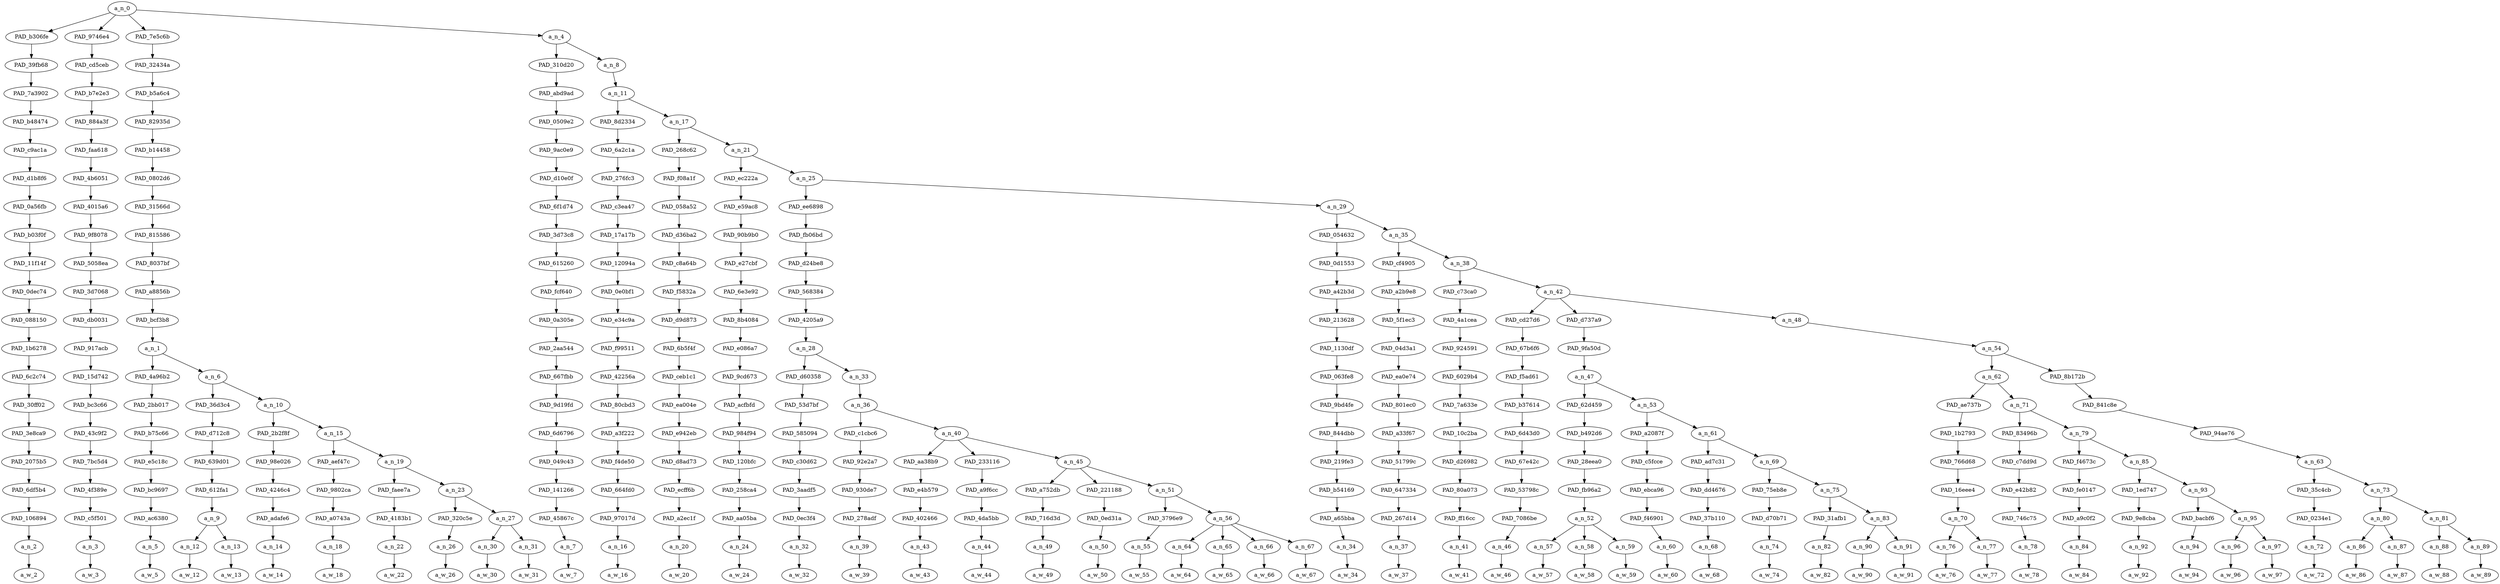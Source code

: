 strict digraph "" {
	a_n_0	[div_dir=1,
		index=0,
		level=20,
		pos="8.18385738796658,20!",
		text_span="[0, 1, 2, 3, 4, 5, 6, 7, 8, 9, 10, 11, 12, 13, 14, 15, 16, 17, 18, 19, 20, 21, 22, 23, 24, 25, 26, 27, 28, 29, 30, 31, 32, 33, 34, \
35, 36, 37, 38, 39, 40, 41, 42, 43, 44, 45, 46, 47, 48, 49, 50, 51]",
		value=1.00000001];
	PAD_b306fe	[div_dir=-1,
		index=1,
		level=19,
		pos="9.0,19!",
		text_span="[9]",
		value=0.01103756];
	a_n_0 -> PAD_b306fe;
	PAD_9746e4	[div_dir=-1,
		index=2,
		level=19,
		pos="10.0,19!",
		text_span="[10]",
		value=0.00953975];
	a_n_0 -> PAD_9746e4;
	PAD_7e5c6b	[div_dir=-1,
		index=0,
		level=19,
		pos="1.3671875,19!",
		text_span="[0, 1, 2, 3, 4, 5, 6, 7, 8]",
		value=0.16744699];
	a_n_0 -> PAD_7e5c6b;
	a_n_4	[div_dir=1,
		index=3,
		level=19,
		pos="12.36824205186632,19!",
		text_span="[11, 12, 13, 14, 15, 16, 17, 18, 19, 20, 21, 22, 23, 24, 25, 26, 27, 28, 29, 30, 31, 32, 33, 34, 35, 36, 37, 38, 39, 40, 41, 42, \
43, 44, 45, 46, 47, 48, 49, 50, 51]",
		value=0.81195289];
	a_n_0 -> a_n_4;
	PAD_39fb68	[div_dir=-1,
		index=1,
		level=18,
		pos="9.0,18!",
		text_span="[9]",
		value=0.01103756];
	PAD_b306fe -> PAD_39fb68;
	PAD_7a3902	[div_dir=-1,
		index=1,
		level=17,
		pos="9.0,17!",
		text_span="[9]",
		value=0.01103756];
	PAD_39fb68 -> PAD_7a3902;
	PAD_b48474	[div_dir=-1,
		index=1,
		level=16,
		pos="9.0,16!",
		text_span="[9]",
		value=0.01103756];
	PAD_7a3902 -> PAD_b48474;
	PAD_c9ac1a	[div_dir=-1,
		index=1,
		level=15,
		pos="9.0,15!",
		text_span="[9]",
		value=0.01103756];
	PAD_b48474 -> PAD_c9ac1a;
	PAD_d1b8f6	[div_dir=-1,
		index=1,
		level=14,
		pos="9.0,14!",
		text_span="[9]",
		value=0.01103756];
	PAD_c9ac1a -> PAD_d1b8f6;
	PAD_0a56fb	[div_dir=-1,
		index=1,
		level=13,
		pos="9.0,13!",
		text_span="[9]",
		value=0.01103756];
	PAD_d1b8f6 -> PAD_0a56fb;
	PAD_b03f0f	[div_dir=-1,
		index=1,
		level=12,
		pos="9.0,12!",
		text_span="[9]",
		value=0.01103756];
	PAD_0a56fb -> PAD_b03f0f;
	PAD_11f14f	[div_dir=-1,
		index=1,
		level=11,
		pos="9.0,11!",
		text_span="[9]",
		value=0.01103756];
	PAD_b03f0f -> PAD_11f14f;
	PAD_0dec74	[div_dir=-1,
		index=1,
		level=10,
		pos="9.0,10!",
		text_span="[9]",
		value=0.01103756];
	PAD_11f14f -> PAD_0dec74;
	PAD_088150	[div_dir=-1,
		index=1,
		level=9,
		pos="9.0,9!",
		text_span="[9]",
		value=0.01103756];
	PAD_0dec74 -> PAD_088150;
	PAD_1b6278	[div_dir=-1,
		index=1,
		level=8,
		pos="9.0,8!",
		text_span="[9]",
		value=0.01103756];
	PAD_088150 -> PAD_1b6278;
	PAD_6c2c74	[div_dir=-1,
		index=2,
		level=7,
		pos="9.0,7!",
		text_span="[9]",
		value=0.01103756];
	PAD_1b6278 -> PAD_6c2c74;
	PAD_30ff02	[div_dir=-1,
		index=3,
		level=6,
		pos="9.0,6!",
		text_span="[9]",
		value=0.01103756];
	PAD_6c2c74 -> PAD_30ff02;
	PAD_3e8ca9	[div_dir=-1,
		index=4,
		level=5,
		pos="9.0,5!",
		text_span="[9]",
		value=0.01103756];
	PAD_30ff02 -> PAD_3e8ca9;
	PAD_2075b5	[div_dir=-1,
		index=5,
		level=4,
		pos="9.0,4!",
		text_span="[9]",
		value=0.01103756];
	PAD_3e8ca9 -> PAD_2075b5;
	PAD_6df5b4	[div_dir=-1,
		index=6,
		level=3,
		pos="9.0,3!",
		text_span="[9]",
		value=0.01103756];
	PAD_2075b5 -> PAD_6df5b4;
	PAD_106894	[div_dir=-1,
		index=7,
		level=2,
		pos="9.0,2!",
		text_span="[9]",
		value=0.01103756];
	PAD_6df5b4 -> PAD_106894;
	a_n_2	[div_dir=-1,
		index=9,
		level=1,
		pos="9.0,1!",
		text_span="[9]",
		value=0.01103756];
	PAD_106894 -> a_n_2;
	a_w_2	[div_dir=0,
		index=9,
		level=0,
		pos="9,0!",
		text_span="[9]",
		value=then];
	a_n_2 -> a_w_2;
	PAD_cd5ceb	[div_dir=-1,
		index=2,
		level=18,
		pos="10.0,18!",
		text_span="[10]",
		value=0.00953975];
	PAD_9746e4 -> PAD_cd5ceb;
	PAD_b7e2e3	[div_dir=-1,
		index=2,
		level=17,
		pos="10.0,17!",
		text_span="[10]",
		value=0.00953975];
	PAD_cd5ceb -> PAD_b7e2e3;
	PAD_884a3f	[div_dir=-1,
		index=2,
		level=16,
		pos="10.0,16!",
		text_span="[10]",
		value=0.00953975];
	PAD_b7e2e3 -> PAD_884a3f;
	PAD_faa618	[div_dir=-1,
		index=2,
		level=15,
		pos="10.0,15!",
		text_span="[10]",
		value=0.00953975];
	PAD_884a3f -> PAD_faa618;
	PAD_4b6051	[div_dir=-1,
		index=2,
		level=14,
		pos="10.0,14!",
		text_span="[10]",
		value=0.00953975];
	PAD_faa618 -> PAD_4b6051;
	PAD_4015a6	[div_dir=-1,
		index=2,
		level=13,
		pos="10.0,13!",
		text_span="[10]",
		value=0.00953975];
	PAD_4b6051 -> PAD_4015a6;
	PAD_9f8078	[div_dir=-1,
		index=2,
		level=12,
		pos="10.0,12!",
		text_span="[10]",
		value=0.00953975];
	PAD_4015a6 -> PAD_9f8078;
	PAD_5058ea	[div_dir=-1,
		index=2,
		level=11,
		pos="10.0,11!",
		text_span="[10]",
		value=0.00953975];
	PAD_9f8078 -> PAD_5058ea;
	PAD_3d7068	[div_dir=-1,
		index=2,
		level=10,
		pos="10.0,10!",
		text_span="[10]",
		value=0.00953975];
	PAD_5058ea -> PAD_3d7068;
	PAD_db0031	[div_dir=-1,
		index=2,
		level=9,
		pos="10.0,9!",
		text_span="[10]",
		value=0.00953975];
	PAD_3d7068 -> PAD_db0031;
	PAD_917acb	[div_dir=-1,
		index=2,
		level=8,
		pos="10.0,8!",
		text_span="[10]",
		value=0.00953975];
	PAD_db0031 -> PAD_917acb;
	PAD_15d742	[div_dir=-1,
		index=3,
		level=7,
		pos="10.0,7!",
		text_span="[10]",
		value=0.00953975];
	PAD_917acb -> PAD_15d742;
	PAD_bc3c66	[div_dir=-1,
		index=4,
		level=6,
		pos="10.0,6!",
		text_span="[10]",
		value=0.00953975];
	PAD_15d742 -> PAD_bc3c66;
	PAD_43c9f2	[div_dir=-1,
		index=5,
		level=5,
		pos="10.0,5!",
		text_span="[10]",
		value=0.00953975];
	PAD_bc3c66 -> PAD_43c9f2;
	PAD_7bc5d4	[div_dir=-1,
		index=6,
		level=4,
		pos="10.0,4!",
		text_span="[10]",
		value=0.00953975];
	PAD_43c9f2 -> PAD_7bc5d4;
	PAD_4f389e	[div_dir=-1,
		index=7,
		level=3,
		pos="10.0,3!",
		text_span="[10]",
		value=0.00953975];
	PAD_7bc5d4 -> PAD_4f389e;
	PAD_c5f501	[div_dir=-1,
		index=8,
		level=2,
		pos="10.0,2!",
		text_span="[10]",
		value=0.00953975];
	PAD_4f389e -> PAD_c5f501;
	a_n_3	[div_dir=-1,
		index=10,
		level=1,
		pos="10.0,1!",
		text_span="[10]",
		value=0.00953975];
	PAD_c5f501 -> a_n_3;
	a_w_3	[div_dir=0,
		index=10,
		level=0,
		pos="10,0!",
		text_span="[10]",
		value=i];
	a_n_3 -> a_w_3;
	PAD_32434a	[div_dir=-1,
		index=0,
		level=18,
		pos="1.3671875,18!",
		text_span="[0, 1, 2, 3, 4, 5, 6, 7, 8]",
		value=0.16744699];
	PAD_7e5c6b -> PAD_32434a;
	PAD_b5a6c4	[div_dir=-1,
		index=0,
		level=17,
		pos="1.3671875,17!",
		text_span="[0, 1, 2, 3, 4, 5, 6, 7, 8]",
		value=0.16744699];
	PAD_32434a -> PAD_b5a6c4;
	PAD_82935d	[div_dir=-1,
		index=0,
		level=16,
		pos="1.3671875,16!",
		text_span="[0, 1, 2, 3, 4, 5, 6, 7, 8]",
		value=0.16744699];
	PAD_b5a6c4 -> PAD_82935d;
	PAD_b14458	[div_dir=-1,
		index=0,
		level=15,
		pos="1.3671875,15!",
		text_span="[0, 1, 2, 3, 4, 5, 6, 7, 8]",
		value=0.16744699];
	PAD_82935d -> PAD_b14458;
	PAD_0802d6	[div_dir=-1,
		index=0,
		level=14,
		pos="1.3671875,14!",
		text_span="[0, 1, 2, 3, 4, 5, 6, 7, 8]",
		value=0.16744699];
	PAD_b14458 -> PAD_0802d6;
	PAD_31566d	[div_dir=-1,
		index=0,
		level=13,
		pos="1.3671875,13!",
		text_span="[0, 1, 2, 3, 4, 5, 6, 7, 8]",
		value=0.16744699];
	PAD_0802d6 -> PAD_31566d;
	PAD_815586	[div_dir=-1,
		index=0,
		level=12,
		pos="1.3671875,12!",
		text_span="[0, 1, 2, 3, 4, 5, 6, 7, 8]",
		value=0.16744699];
	PAD_31566d -> PAD_815586;
	PAD_8037bf	[div_dir=-1,
		index=0,
		level=11,
		pos="1.3671875,11!",
		text_span="[0, 1, 2, 3, 4, 5, 6, 7, 8]",
		value=0.16744699];
	PAD_815586 -> PAD_8037bf;
	PAD_a8856b	[div_dir=-1,
		index=0,
		level=10,
		pos="1.3671875,10!",
		text_span="[0, 1, 2, 3, 4, 5, 6, 7, 8]",
		value=0.16744699];
	PAD_8037bf -> PAD_a8856b;
	PAD_bcf3b8	[div_dir=-1,
		index=0,
		level=9,
		pos="1.3671875,9!",
		text_span="[0, 1, 2, 3, 4, 5, 6, 7, 8]",
		value=0.16744699];
	PAD_a8856b -> PAD_bcf3b8;
	a_n_1	[div_dir=-1,
		index=0,
		level=8,
		pos="1.3671875,8!",
		text_span="[0, 1, 2, 3, 4, 5, 6, 7, 8]",
		value=0.16744699];
	PAD_bcf3b8 -> a_n_1;
	PAD_4a96b2	[div_dir=-1,
		index=0,
		level=7,
		pos="0.0,7!",
		text_span="[0]",
		value=0.01168561];
	a_n_1 -> PAD_4a96b2;
	a_n_6	[div_dir=1,
		index=1,
		level=7,
		pos="2.734375,7!",
		text_span="[1, 2, 3, 4, 5, 6, 7, 8]",
		value=0.15574955];
	a_n_1 -> a_n_6;
	PAD_2bb017	[div_dir=-1,
		index=0,
		level=6,
		pos="0.0,6!",
		text_span="[0]",
		value=0.01168561];
	PAD_4a96b2 -> PAD_2bb017;
	PAD_b75c66	[div_dir=-1,
		index=0,
		level=5,
		pos="0.0,5!",
		text_span="[0]",
		value=0.01168561];
	PAD_2bb017 -> PAD_b75c66;
	PAD_e5c18c	[div_dir=-1,
		index=0,
		level=4,
		pos="0.0,4!",
		text_span="[0]",
		value=0.01168561];
	PAD_b75c66 -> PAD_e5c18c;
	PAD_bc9697	[div_dir=-1,
		index=0,
		level=3,
		pos="0.0,3!",
		text_span="[0]",
		value=0.01168561];
	PAD_e5c18c -> PAD_bc9697;
	PAD_ac6380	[div_dir=-1,
		index=0,
		level=2,
		pos="0.0,2!",
		text_span="[0]",
		value=0.01168561];
	PAD_bc9697 -> PAD_ac6380;
	a_n_5	[div_dir=-1,
		index=0,
		level=1,
		pos="0.0,1!",
		text_span="[0]",
		value=0.01168561];
	PAD_ac6380 -> a_n_5;
	a_w_5	[div_dir=0,
		index=0,
		level=0,
		pos="0,0!",
		text_span="[0]",
		value=if];
	a_n_5 -> a_w_5;
	PAD_36d3c4	[div_dir=-1,
		index=1,
		level=6,
		pos="1.5,6!",
		text_span="[1, 2]",
		value=0.03654314];
	a_n_6 -> PAD_36d3c4;
	a_n_10	[div_dir=1,
		index=2,
		level=6,
		pos="3.96875,6!",
		text_span="[3, 4, 5, 6, 7, 8]",
		value=0.11919477];
	a_n_6 -> a_n_10;
	PAD_d712c8	[div_dir=-1,
		index=1,
		level=5,
		pos="1.5,5!",
		text_span="[1, 2]",
		value=0.03654314];
	PAD_36d3c4 -> PAD_d712c8;
	PAD_639d01	[div_dir=-1,
		index=1,
		level=4,
		pos="1.5,4!",
		text_span="[1, 2]",
		value=0.03654314];
	PAD_d712c8 -> PAD_639d01;
	PAD_612fa1	[div_dir=-1,
		index=1,
		level=3,
		pos="1.5,3!",
		text_span="[1, 2]",
		value=0.03654314];
	PAD_639d01 -> PAD_612fa1;
	a_n_9	[div_dir=-1,
		index=1,
		level=2,
		pos="1.5,2!",
		text_span="[1, 2]",
		value=0.03654314];
	PAD_612fa1 -> a_n_9;
	a_n_12	[div_dir=1,
		index=1,
		level=1,
		pos="1.0,1!",
		text_span="[1]",
		value=0.01054385];
	a_n_9 -> a_n_12;
	a_n_13	[div_dir=-1,
		index=2,
		level=1,
		pos="2.0,1!",
		text_span="[2]",
		value=0.02598095];
	a_n_9 -> a_n_13;
	a_w_12	[div_dir=0,
		index=1,
		level=0,
		pos="1,0!",
		text_span="[1]",
		value=that];
	a_n_12 -> a_w_12;
	a_w_13	[div_dir=0,
		index=2,
		level=0,
		pos="2,0!",
		text_span="[2]",
		value=quote];
	a_n_13 -> a_w_13;
	PAD_2b2f8f	[div_dir=1,
		index=2,
		level=5,
		pos="3.0,5!",
		text_span="[3]",
		value=0.01381849];
	a_n_10 -> PAD_2b2f8f;
	a_n_15	[div_dir=1,
		index=3,
		level=5,
		pos="4.9375,5!",
		text_span="[4, 5, 6, 7, 8]",
		value=0.10535276];
	a_n_10 -> a_n_15;
	PAD_98e026	[div_dir=1,
		index=2,
		level=4,
		pos="3.0,4!",
		text_span="[3]",
		value=0.01381849];
	PAD_2b2f8f -> PAD_98e026;
	PAD_4246c4	[div_dir=1,
		index=2,
		level=3,
		pos="3.0,3!",
		text_span="[3]",
		value=0.01381849];
	PAD_98e026 -> PAD_4246c4;
	PAD_adafe6	[div_dir=1,
		index=2,
		level=2,
		pos="3.0,2!",
		text_span="[3]",
		value=0.01381849];
	PAD_4246c4 -> PAD_adafe6;
	a_n_14	[div_dir=1,
		index=3,
		level=1,
		pos="3.0,1!",
		text_span="[3]",
		value=0.01381849];
	PAD_adafe6 -> a_n_14;
	a_w_14	[div_dir=0,
		index=3,
		level=0,
		pos="3,0!",
		text_span="[3]",
		value=is];
	a_n_14 -> a_w_14;
	PAD_aef47c	[div_dir=-1,
		index=3,
		level=4,
		pos="4.0,4!",
		text_span="[4]",
		value=0.00953918];
	a_n_15 -> PAD_aef47c;
	a_n_19	[div_dir=1,
		index=4,
		level=4,
		pos="5.875,4!",
		text_span="[5, 6, 7, 8]",
		value=0.09579235];
	a_n_15 -> a_n_19;
	PAD_9802ca	[div_dir=-1,
		index=3,
		level=3,
		pos="4.0,3!",
		text_span="[4]",
		value=0.00953918];
	PAD_aef47c -> PAD_9802ca;
	PAD_a0743a	[div_dir=-1,
		index=3,
		level=2,
		pos="4.0,2!",
		text_span="[4]",
		value=0.00953918];
	PAD_9802ca -> PAD_a0743a;
	a_n_18	[div_dir=-1,
		index=4,
		level=1,
		pos="4.0,1!",
		text_span="[4]",
		value=0.00953918];
	PAD_a0743a -> a_n_18;
	a_w_18	[div_dir=0,
		index=4,
		level=0,
		pos="4,0!",
		text_span="[4]",
		value=in];
	a_n_18 -> a_w_18;
	PAD_faee7a	[div_dir=1,
		index=4,
		level=3,
		pos="5.0,3!",
		text_span="[5]",
		value=0.01974483];
	a_n_19 -> PAD_faee7a;
	a_n_23	[div_dir=1,
		index=5,
		level=3,
		pos="6.75,3!",
		text_span="[6, 7, 8]",
		value=0.07601422];
	a_n_19 -> a_n_23;
	PAD_4183b1	[div_dir=1,
		index=4,
		level=2,
		pos="5.0,2!",
		text_span="[5]",
		value=0.01974483];
	PAD_faee7a -> PAD_4183b1;
	a_n_22	[div_dir=1,
		index=5,
		level=1,
		pos="5.0,1!",
		text_span="[5]",
		value=0.01974483];
	PAD_4183b1 -> a_n_22;
	a_w_22	[div_dir=0,
		index=5,
		level=0,
		pos="5,0!",
		text_span="[5]",
		value=relation];
	a_n_22 -> a_w_22;
	PAD_320c5e	[div_dir=-1,
		index=5,
		level=2,
		pos="6.0,2!",
		text_span="[6]",
		value=0.00913804];
	a_n_23 -> PAD_320c5e;
	a_n_27	[div_dir=1,
		index=6,
		level=2,
		pos="7.5,2!",
		text_span="[7, 8]",
		value=0.06684249];
	a_n_23 -> a_n_27;
	a_n_26	[div_dir=-1,
		index=6,
		level=1,
		pos="6.0,1!",
		text_span="[6]",
		value=0.00913804];
	PAD_320c5e -> a_n_26;
	a_w_26	[div_dir=0,
		index=6,
		level=0,
		pos="6,0!",
		text_span="[6]",
		value=to];
	a_n_26 -> a_w_26;
	a_n_30	[div_dir=1,
		index=7,
		level=1,
		pos="7.0,1!",
		text_span="[7]",
		value=0.02128548];
	a_n_27 -> a_n_30;
	a_n_31	[div_dir=-1,
		index=8,
		level=1,
		pos="8.0,1!",
		text_span="[8]",
		value=0.04551573];
	a_n_27 -> a_n_31;
	a_w_30	[div_dir=0,
		index=7,
		level=0,
		pos="7,0!",
		text_span="[7]",
		value=physical];
	a_n_30 -> a_w_30;
	a_w_31	[div_dir=0,
		index=8,
		level=0,
		pos="8,0!",
		text_span="[8]",
		value=confrontations];
	a_n_31 -> a_w_31;
	PAD_310d20	[div_dir=-1,
		index=3,
		level=18,
		pos="11.0,18!",
		text_span="[11]",
		value=0.00928529];
	a_n_4 -> PAD_310d20;
	a_n_8	[div_dir=1,
		index=4,
		level=18,
		pos="13.73648410373264,18!",
		text_span="[12, 13, 14, 15, 16, 17, 18, 19, 20, 21, 22, 23, 24, 25, 26, 27, 28, 29, 30, 31, 32, 33, 34, 35, 36, 37, 38, 39, 40, 41, 42, 43, \
44, 45, 46, 47, 48, 49, 50, 51]",
		value=0.80262706];
	a_n_4 -> a_n_8;
	PAD_abd9ad	[div_dir=-1,
		index=3,
		level=17,
		pos="11.0,17!",
		text_span="[11]",
		value=0.00928529];
	PAD_310d20 -> PAD_abd9ad;
	PAD_0509e2	[div_dir=-1,
		index=3,
		level=16,
		pos="11.0,16!",
		text_span="[11]",
		value=0.00928529];
	PAD_abd9ad -> PAD_0509e2;
	PAD_9ac0e9	[div_dir=-1,
		index=3,
		level=15,
		pos="11.0,15!",
		text_span="[11]",
		value=0.00928529];
	PAD_0509e2 -> PAD_9ac0e9;
	PAD_d10e0f	[div_dir=-1,
		index=3,
		level=14,
		pos="11.0,14!",
		text_span="[11]",
		value=0.00928529];
	PAD_9ac0e9 -> PAD_d10e0f;
	PAD_6f1d74	[div_dir=-1,
		index=3,
		level=13,
		pos="11.0,13!",
		text_span="[11]",
		value=0.00928529];
	PAD_d10e0f -> PAD_6f1d74;
	PAD_3d73c8	[div_dir=-1,
		index=3,
		level=12,
		pos="11.0,12!",
		text_span="[11]",
		value=0.00928529];
	PAD_6f1d74 -> PAD_3d73c8;
	PAD_615260	[div_dir=-1,
		index=3,
		level=11,
		pos="11.0,11!",
		text_span="[11]",
		value=0.00928529];
	PAD_3d73c8 -> PAD_615260;
	PAD_fcf640	[div_dir=-1,
		index=3,
		level=10,
		pos="11.0,10!",
		text_span="[11]",
		value=0.00928529];
	PAD_615260 -> PAD_fcf640;
	PAD_0a305e	[div_dir=-1,
		index=3,
		level=9,
		pos="11.0,9!",
		text_span="[11]",
		value=0.00928529];
	PAD_fcf640 -> PAD_0a305e;
	PAD_2aa544	[div_dir=-1,
		index=3,
		level=8,
		pos="11.0,8!",
		text_span="[11]",
		value=0.00928529];
	PAD_0a305e -> PAD_2aa544;
	PAD_667fbb	[div_dir=-1,
		index=4,
		level=7,
		pos="11.0,7!",
		text_span="[11]",
		value=0.00928529];
	PAD_2aa544 -> PAD_667fbb;
	PAD_9d19fd	[div_dir=-1,
		index=5,
		level=6,
		pos="11.0,6!",
		text_span="[11]",
		value=0.00928529];
	PAD_667fbb -> PAD_9d19fd;
	PAD_6d6796	[div_dir=-1,
		index=6,
		level=5,
		pos="11.0,5!",
		text_span="[11]",
		value=0.00928529];
	PAD_9d19fd -> PAD_6d6796;
	PAD_049c43	[div_dir=-1,
		index=7,
		level=4,
		pos="11.0,4!",
		text_span="[11]",
		value=0.00928529];
	PAD_6d6796 -> PAD_049c43;
	PAD_141266	[div_dir=-1,
		index=8,
		level=3,
		pos="11.0,3!",
		text_span="[11]",
		value=0.00928529];
	PAD_049c43 -> PAD_141266;
	PAD_45867c	[div_dir=-1,
		index=9,
		level=2,
		pos="11.0,2!",
		text_span="[11]",
		value=0.00928529];
	PAD_141266 -> PAD_45867c;
	a_n_7	[div_dir=-1,
		index=11,
		level=1,
		pos="11.0,1!",
		text_span="[11]",
		value=0.00928529];
	PAD_45867c -> a_n_7;
	a_w_7	[div_dir=0,
		index=11,
		level=0,
		pos="11,0!",
		text_span="[11]",
		value=think];
	a_n_7 -> a_w_7;
	a_n_11	[div_dir=1,
		index=4,
		level=17,
		pos="13.73648410373264,17!",
		text_span="[12, 13, 14, 15, 16, 17, 18, 19, 20, 21, 22, 23, 24, 25, 26, 27, 28, 29, 30, 31, 32, 33, 34, 35, 36, 37, 38, 39, 40, 41, 42, 43, \
44, 45, 46, 47, 48, 49, 50, 51]",
		value=0.80258044];
	a_n_8 -> a_n_11;
	PAD_8d2334	[div_dir=-1,
		index=4,
		level=16,
		pos="12.0,16!",
		text_span="[12]",
		value=0.00974691];
	a_n_11 -> PAD_8d2334;
	a_n_17	[div_dir=1,
		index=5,
		level=16,
		pos="15.472968207465279,16!",
		text_span="[13, 14, 15, 16, 17, 18, 19, 20, 21, 22, 23, 24, 25, 26, 27, 28, 29, 30, 31, 32, 33, 34, 35, 36, 37, 38, 39, 40, 41, 42, 43, 44, \
45, 46, 47, 48, 49, 50, 51]",
		value=0.79278691];
	a_n_11 -> a_n_17;
	PAD_6a2c1a	[div_dir=-1,
		index=4,
		level=15,
		pos="12.0,15!",
		text_span="[12]",
		value=0.00974691];
	PAD_8d2334 -> PAD_6a2c1a;
	PAD_276fc3	[div_dir=-1,
		index=4,
		level=14,
		pos="12.0,14!",
		text_span="[12]",
		value=0.00974691];
	PAD_6a2c1a -> PAD_276fc3;
	PAD_c3ea47	[div_dir=-1,
		index=4,
		level=13,
		pos="12.0,13!",
		text_span="[12]",
		value=0.00974691];
	PAD_276fc3 -> PAD_c3ea47;
	PAD_17a17b	[div_dir=-1,
		index=4,
		level=12,
		pos="12.0,12!",
		text_span="[12]",
		value=0.00974691];
	PAD_c3ea47 -> PAD_17a17b;
	PAD_12094a	[div_dir=-1,
		index=4,
		level=11,
		pos="12.0,11!",
		text_span="[12]",
		value=0.00974691];
	PAD_17a17b -> PAD_12094a;
	PAD_0e0bf1	[div_dir=-1,
		index=4,
		level=10,
		pos="12.0,10!",
		text_span="[12]",
		value=0.00974691];
	PAD_12094a -> PAD_0e0bf1;
	PAD_e34c9a	[div_dir=-1,
		index=4,
		level=9,
		pos="12.0,9!",
		text_span="[12]",
		value=0.00974691];
	PAD_0e0bf1 -> PAD_e34c9a;
	PAD_f99511	[div_dir=-1,
		index=4,
		level=8,
		pos="12.0,8!",
		text_span="[12]",
		value=0.00974691];
	PAD_e34c9a -> PAD_f99511;
	PAD_42256a	[div_dir=-1,
		index=5,
		level=7,
		pos="12.0,7!",
		text_span="[12]",
		value=0.00974691];
	PAD_f99511 -> PAD_42256a;
	PAD_80cbd3	[div_dir=-1,
		index=6,
		level=6,
		pos="12.0,6!",
		text_span="[12]",
		value=0.00974691];
	PAD_42256a -> PAD_80cbd3;
	PAD_a3f222	[div_dir=-1,
		index=7,
		level=5,
		pos="12.0,5!",
		text_span="[12]",
		value=0.00974691];
	PAD_80cbd3 -> PAD_a3f222;
	PAD_f4de50	[div_dir=-1,
		index=8,
		level=4,
		pos="12.0,4!",
		text_span="[12]",
		value=0.00974691];
	PAD_a3f222 -> PAD_f4de50;
	PAD_664fd0	[div_dir=-1,
		index=9,
		level=3,
		pos="12.0,3!",
		text_span="[12]",
		value=0.00974691];
	PAD_f4de50 -> PAD_664fd0;
	PAD_97017d	[div_dir=-1,
		index=10,
		level=2,
		pos="12.0,2!",
		text_span="[12]",
		value=0.00974691];
	PAD_664fd0 -> PAD_97017d;
	a_n_16	[div_dir=-1,
		index=12,
		level=1,
		pos="12.0,1!",
		text_span="[12]",
		value=0.00974691];
	PAD_97017d -> a_n_16;
	a_w_16	[div_dir=0,
		index=12,
		level=0,
		pos="12,0!",
		text_span="[12]",
		value=i1];
	a_n_16 -> a_w_16;
	PAD_268c62	[div_dir=-1,
		index=5,
		level=15,
		pos="13.0,15!",
		text_span="[13]",
		value=0.00804834];
	a_n_17 -> PAD_268c62;
	a_n_21	[div_dir=1,
		index=6,
		level=15,
		pos="17.945936414930557,15!",
		text_span="[14, 15, 16, 17, 18, 19, 20, 21, 22, 23, 24, 25, 26, 27, 28, 29, 30, 31, 32, 33, 34, 35, 36, 37, 38, 39, 40, 41, 42, 43, 44, 45, \
46, 47, 48, 49, 50, 51]",
		value=0.78468942];
	a_n_17 -> a_n_21;
	PAD_f08a1f	[div_dir=-1,
		index=5,
		level=14,
		pos="13.0,14!",
		text_span="[13]",
		value=0.00804834];
	PAD_268c62 -> PAD_f08a1f;
	PAD_058a52	[div_dir=-1,
		index=5,
		level=13,
		pos="13.0,13!",
		text_span="[13]",
		value=0.00804834];
	PAD_f08a1f -> PAD_058a52;
	PAD_d36ba2	[div_dir=-1,
		index=5,
		level=12,
		pos="13.0,12!",
		text_span="[13]",
		value=0.00804834];
	PAD_058a52 -> PAD_d36ba2;
	PAD_c8a64b	[div_dir=-1,
		index=5,
		level=11,
		pos="13.0,11!",
		text_span="[13]",
		value=0.00804834];
	PAD_d36ba2 -> PAD_c8a64b;
	PAD_f5832a	[div_dir=-1,
		index=5,
		level=10,
		pos="13.0,10!",
		text_span="[13]",
		value=0.00804834];
	PAD_c8a64b -> PAD_f5832a;
	PAD_d9d873	[div_dir=-1,
		index=5,
		level=9,
		pos="13.0,9!",
		text_span="[13]",
		value=0.00804834];
	PAD_f5832a -> PAD_d9d873;
	PAD_6b5f4f	[div_dir=-1,
		index=5,
		level=8,
		pos="13.0,8!",
		text_span="[13]",
		value=0.00804834];
	PAD_d9d873 -> PAD_6b5f4f;
	PAD_ceb1c1	[div_dir=-1,
		index=6,
		level=7,
		pos="13.0,7!",
		text_span="[13]",
		value=0.00804834];
	PAD_6b5f4f -> PAD_ceb1c1;
	PAD_ea004e	[div_dir=-1,
		index=7,
		level=6,
		pos="13.0,6!",
		text_span="[13]",
		value=0.00804834];
	PAD_ceb1c1 -> PAD_ea004e;
	PAD_e942eb	[div_dir=-1,
		index=8,
		level=5,
		pos="13.0,5!",
		text_span="[13]",
		value=0.00804834];
	PAD_ea004e -> PAD_e942eb;
	PAD_d8ad73	[div_dir=-1,
		index=9,
		level=4,
		pos="13.0,4!",
		text_span="[13]",
		value=0.00804834];
	PAD_e942eb -> PAD_d8ad73;
	PAD_ecff6b	[div_dir=-1,
		index=10,
		level=3,
		pos="13.0,3!",
		text_span="[13]",
		value=0.00804834];
	PAD_d8ad73 -> PAD_ecff6b;
	PAD_a2ec1f	[div_dir=-1,
		index=11,
		level=2,
		pos="13.0,2!",
		text_span="[13]",
		value=0.00804834];
	PAD_ecff6b -> PAD_a2ec1f;
	a_n_20	[div_dir=-1,
		index=13,
		level=1,
		pos="13.0,1!",
		text_span="[13]",
		value=0.00804834];
	PAD_a2ec1f -> a_n_20;
	a_w_20	[div_dir=0,
		index=13,
		level=0,
		pos="13,0!",
		text_span="[13]",
		value=would];
	a_n_20 -> a_w_20;
	PAD_ec222a	[div_dir=1,
		index=6,
		level=14,
		pos="14.0,14!",
		text_span="[14]",
		value=0.01356358];
	a_n_21 -> PAD_ec222a;
	a_n_25	[div_dir=1,
		index=7,
		level=14,
		pos="21.891872829861114,14!",
		text_span="[15, 16, 17, 18, 19, 20, 21, 22, 23, 24, 25, 26, 27, 28, 29, 30, 31, 32, 33, 34, 35, 36, 37, 38, 39, 40, 41, 42, 43, 44, 45, 46, \
47, 48, 49, 50, 51]",
		value=0.77107565];
	a_n_21 -> a_n_25;
	PAD_e59ac8	[div_dir=1,
		index=6,
		level=13,
		pos="14.0,13!",
		text_span="[14]",
		value=0.01356358];
	PAD_ec222a -> PAD_e59ac8;
	PAD_90b9b0	[div_dir=1,
		index=6,
		level=12,
		pos="14.0,12!",
		text_span="[14]",
		value=0.01356358];
	PAD_e59ac8 -> PAD_90b9b0;
	PAD_e27cbf	[div_dir=1,
		index=6,
		level=11,
		pos="14.0,11!",
		text_span="[14]",
		value=0.01356358];
	PAD_90b9b0 -> PAD_e27cbf;
	PAD_6e3e92	[div_dir=1,
		index=6,
		level=10,
		pos="14.0,10!",
		text_span="[14]",
		value=0.01356358];
	PAD_e27cbf -> PAD_6e3e92;
	PAD_8b4084	[div_dir=1,
		index=6,
		level=9,
		pos="14.0,9!",
		text_span="[14]",
		value=0.01356358];
	PAD_6e3e92 -> PAD_8b4084;
	PAD_e086a7	[div_dir=1,
		index=6,
		level=8,
		pos="14.0,8!",
		text_span="[14]",
		value=0.01356358];
	PAD_8b4084 -> PAD_e086a7;
	PAD_9cd673	[div_dir=1,
		index=7,
		level=7,
		pos="14.0,7!",
		text_span="[14]",
		value=0.01356358];
	PAD_e086a7 -> PAD_9cd673;
	PAD_acfbfd	[div_dir=1,
		index=8,
		level=6,
		pos="14.0,6!",
		text_span="[14]",
		value=0.01356358];
	PAD_9cd673 -> PAD_acfbfd;
	PAD_984f94	[div_dir=1,
		index=9,
		level=5,
		pos="14.0,5!",
		text_span="[14]",
		value=0.01356358];
	PAD_acfbfd -> PAD_984f94;
	PAD_120bfc	[div_dir=1,
		index=10,
		level=4,
		pos="14.0,4!",
		text_span="[14]",
		value=0.01356358];
	PAD_984f94 -> PAD_120bfc;
	PAD_258ca4	[div_dir=1,
		index=11,
		level=3,
		pos="14.0,3!",
		text_span="[14]",
		value=0.01356358];
	PAD_120bfc -> PAD_258ca4;
	PAD_aa05ba	[div_dir=1,
		index=12,
		level=2,
		pos="14.0,2!",
		text_span="[14]",
		value=0.01356358];
	PAD_258ca4 -> PAD_aa05ba;
	a_n_24	[div_dir=1,
		index=14,
		level=1,
		pos="14.0,1!",
		text_span="[14]",
		value=0.01356358];
	PAD_aa05ba -> a_n_24;
	a_w_24	[div_dir=0,
		index=14,
		level=0,
		pos="14,0!",
		text_span="[14]",
		value=agree];
	a_n_24 -> a_w_24;
	PAD_ee6898	[div_dir=-1,
		index=7,
		level=13,
		pos="16.118055555555557,13!",
		text_span="[15, 16, 17, 18, 19, 20, 21, 22, 23, 24, 25]",
		value=0.17881358];
	a_n_25 -> PAD_ee6898;
	a_n_29	[div_dir=1,
		index=8,
		level=13,
		pos="27.665690104166668,13!",
		text_span="[26, 27, 28, 29, 30, 31, 32, 33, 34, 35, 36, 37, 38, 39, 40, 41, 42, 43, 44, 45, 46, 47, 48, 49, 50, 51]",
		value=0.59221657];
	a_n_25 -> a_n_29;
	PAD_fb06bd	[div_dir=-1,
		index=7,
		level=12,
		pos="16.118055555555557,12!",
		text_span="[15, 16, 17, 18, 19, 20, 21, 22, 23, 24, 25]",
		value=0.17881358];
	PAD_ee6898 -> PAD_fb06bd;
	PAD_d24be8	[div_dir=-1,
		index=7,
		level=11,
		pos="16.118055555555557,11!",
		text_span="[15, 16, 17, 18, 19, 20, 21, 22, 23, 24, 25]",
		value=0.17881358];
	PAD_fb06bd -> PAD_d24be8;
	PAD_568384	[div_dir=-1,
		index=7,
		level=10,
		pos="16.118055555555557,10!",
		text_span="[15, 16, 17, 18, 19, 20, 21, 22, 23, 24, 25]",
		value=0.17881358];
	PAD_d24be8 -> PAD_568384;
	PAD_4205a9	[div_dir=-1,
		index=7,
		level=9,
		pos="16.118055555555557,9!",
		text_span="[15, 16, 17, 18, 19, 20, 21, 22, 23, 24, 25]",
		value=0.17881358];
	PAD_568384 -> PAD_4205a9;
	a_n_28	[div_dir=-1,
		index=7,
		level=8,
		pos="16.118055555555557,8!",
		text_span="[15, 16, 17, 18, 19, 20, 21, 22, 23, 24, 25]",
		value=0.17881358];
	PAD_4205a9 -> a_n_28;
	PAD_d60358	[div_dir=1,
		index=8,
		level=7,
		pos="15.0,7!",
		text_span="[15]",
		value=0.01025763];
	a_n_28 -> PAD_d60358;
	a_n_33	[div_dir=-1,
		index=9,
		level=7,
		pos="17.236111111111114,7!",
		text_span="[16, 17, 18, 19, 20, 21, 22, 23, 24, 25]",
		value=0.16854763];
	a_n_28 -> a_n_33;
	PAD_53d7bf	[div_dir=1,
		index=9,
		level=6,
		pos="15.0,6!",
		text_span="[15]",
		value=0.01025763];
	PAD_d60358 -> PAD_53d7bf;
	PAD_585094	[div_dir=1,
		index=10,
		level=5,
		pos="15.0,5!",
		text_span="[15]",
		value=0.01025763];
	PAD_53d7bf -> PAD_585094;
	PAD_c30d62	[div_dir=1,
		index=11,
		level=4,
		pos="15.0,4!",
		text_span="[15]",
		value=0.01025763];
	PAD_585094 -> PAD_c30d62;
	PAD_3aadf5	[div_dir=1,
		index=12,
		level=3,
		pos="15.0,3!",
		text_span="[15]",
		value=0.01025763];
	PAD_c30d62 -> PAD_3aadf5;
	PAD_0ec3f4	[div_dir=1,
		index=13,
		level=2,
		pos="15.0,2!",
		text_span="[15]",
		value=0.01025763];
	PAD_3aadf5 -> PAD_0ec3f4;
	a_n_32	[div_dir=1,
		index=15,
		level=1,
		pos="15.0,1!",
		text_span="[15]",
		value=0.01025763];
	PAD_0ec3f4 -> a_n_32;
	a_w_32	[div_dir=0,
		index=15,
		level=0,
		pos="15,0!",
		text_span="[15]",
		value=too];
	a_n_32 -> a_w_32;
	a_n_36	[div_dir=-1,
		index=10,
		level=6,
		pos="17.236111111111114,6!",
		text_span="[16, 17, 18, 19, 20, 21, 22, 23, 24, 25]",
		value=0.16853726];
	a_n_33 -> a_n_36;
	PAD_c1cbc6	[div_dir=1,
		index=11,
		level=5,
		pos="16.0,5!",
		text_span="[16]",
		value=0.01063556];
	a_n_36 -> PAD_c1cbc6;
	a_n_40	[div_dir=-1,
		index=12,
		level=5,
		pos="18.472222222222225,5!",
		text_span="[17, 18, 19, 20, 21, 22, 23, 24, 25]",
		value=0.15789132];
	a_n_36 -> a_n_40;
	PAD_92e2a7	[div_dir=1,
		index=12,
		level=4,
		pos="16.0,4!",
		text_span="[16]",
		value=0.01063556];
	PAD_c1cbc6 -> PAD_92e2a7;
	PAD_930de7	[div_dir=1,
		index=13,
		level=3,
		pos="16.0,3!",
		text_span="[16]",
		value=0.01063556];
	PAD_92e2a7 -> PAD_930de7;
	PAD_278adf	[div_dir=1,
		index=14,
		level=2,
		pos="16.0,2!",
		text_span="[16]",
		value=0.01063556];
	PAD_930de7 -> PAD_278adf;
	a_n_39	[div_dir=1,
		index=16,
		level=1,
		pos="16.0,1!",
		text_span="[16]",
		value=0.01063556];
	PAD_278adf -> a_n_39;
	a_w_39	[div_dir=0,
		index=16,
		level=0,
		pos="16,0!",
		text_span="[16]",
		value=i2];
	a_n_39 -> a_w_39;
	PAD_aa38b9	[div_dir=-1,
		index=13,
		level=4,
		pos="17.0,4!",
		text_span="[17]",
		value=0.00915722];
	a_n_40 -> PAD_aa38b9;
	PAD_233116	[div_dir=-1,
		index=14,
		level=4,
		pos="18.0,4!",
		text_span="[18]",
		value=0.00818740];
	a_n_40 -> PAD_233116;
	a_n_45	[div_dir=-1,
		index=15,
		level=4,
		pos="20.416666666666668,4!",
		text_span="[19, 20, 21, 22, 23, 24, 25]",
		value=0.14052588];
	a_n_40 -> a_n_45;
	PAD_e4b579	[div_dir=-1,
		index=14,
		level=3,
		pos="17.0,3!",
		text_span="[17]",
		value=0.00915722];
	PAD_aa38b9 -> PAD_e4b579;
	PAD_402466	[div_dir=-1,
		index=15,
		level=2,
		pos="17.0,2!",
		text_span="[17]",
		value=0.00915722];
	PAD_e4b579 -> PAD_402466;
	a_n_43	[div_dir=-1,
		index=17,
		level=1,
		pos="17.0,1!",
		text_span="[17]",
		value=0.00915722];
	PAD_402466 -> a_n_43;
	a_w_43	[div_dir=0,
		index=17,
		level=0,
		pos="17,0!",
		text_span="[17]",
		value=am];
	a_n_43 -> a_w_43;
	PAD_a9f6cc	[div_dir=-1,
		index=15,
		level=3,
		pos="18.0,3!",
		text_span="[18]",
		value=0.00818740];
	PAD_233116 -> PAD_a9f6cc;
	PAD_4da5bb	[div_dir=-1,
		index=16,
		level=2,
		pos="18.0,2!",
		text_span="[18]",
		value=0.00818740];
	PAD_a9f6cc -> PAD_4da5bb;
	a_n_44	[div_dir=-1,
		index=18,
		level=1,
		pos="18.0,1!",
		text_span="[18]",
		value=0.00818740];
	PAD_4da5bb -> a_n_44;
	a_w_44	[div_dir=0,
		index=18,
		level=0,
		pos="18,0!",
		text_span="[18]",
		value=not];
	a_n_44 -> a_w_44;
	PAD_a752db	[div_dir=1,
		index=16,
		level=3,
		pos="19.0,3!",
		text_span="[19]",
		value=0.00758798];
	a_n_45 -> PAD_a752db;
	PAD_221188	[div_dir=1,
		index=17,
		level=3,
		pos="20.0,3!",
		text_span="[20]",
		value=0.00959529];
	a_n_45 -> PAD_221188;
	a_n_51	[div_dir=-1,
		index=18,
		level=3,
		pos="22.25,3!",
		text_span="[21, 22, 23, 24, 25]",
		value=0.12333154];
	a_n_45 -> a_n_51;
	PAD_716d3d	[div_dir=1,
		index=17,
		level=2,
		pos="19.0,2!",
		text_span="[19]",
		value=0.00758798];
	PAD_a752db -> PAD_716d3d;
	a_n_49	[div_dir=1,
		index=19,
		level=1,
		pos="19.0,1!",
		text_span="[19]",
		value=0.00758798];
	PAD_716d3d -> a_n_49;
	a_w_49	[div_dir=0,
		index=19,
		level=0,
		pos="19,0!",
		text_span="[19]",
		value=so];
	a_n_49 -> a_w_49;
	PAD_0ed31a	[div_dir=1,
		index=18,
		level=2,
		pos="20.0,2!",
		text_span="[20]",
		value=0.00959529];
	PAD_221188 -> PAD_0ed31a;
	a_n_50	[div_dir=1,
		index=20,
		level=1,
		pos="20.0,1!",
		text_span="[20]",
		value=0.00959529];
	PAD_0ed31a -> a_n_50;
	a_w_50	[div_dir=0,
		index=20,
		level=0,
		pos="20,0!",
		text_span="[20]",
		value=sure];
	a_n_50 -> a_w_50;
	PAD_3796e9	[div_dir=1,
		index=19,
		level=2,
		pos="21.0,2!",
		text_span="[21]",
		value=0.01038225];
	a_n_51 -> PAD_3796e9;
	a_n_56	[div_dir=-1,
		index=20,
		level=2,
		pos="23.5,2!",
		text_span="[22, 23, 24, 25]",
		value=0.11292474];
	a_n_51 -> a_n_56;
	a_n_55	[div_dir=1,
		index=21,
		level=1,
		pos="21.0,1!",
		text_span="[21]",
		value=0.01038225];
	PAD_3796e9 -> a_n_55;
	a_w_55	[div_dir=0,
		index=21,
		level=0,
		pos="21,0!",
		text_span="[21]",
		value=about];
	a_n_55 -> a_w_55;
	a_n_64	[div_dir=1,
		index=22,
		level=1,
		pos="22.0,1!",
		text_span="[22]",
		value=0.01468410];
	a_n_56 -> a_n_64;
	a_n_65	[div_dir=-1,
		index=23,
		level=1,
		pos="23.0,1!",
		text_span="[23]",
		value=0.03787660];
	a_n_56 -> a_n_65;
	a_n_66	[div_dir=-1,
		index=24,
		level=1,
		pos="24.0,1!",
		text_span="[24]",
		value=0.03933556];
	a_n_56 -> a_n_66;
	a_n_67	[div_dir=1,
		index=25,
		level=1,
		pos="25.0,1!",
		text_span="[25]",
		value=0.02099157];
	a_n_56 -> a_n_67;
	a_w_64	[div_dir=0,
		index=22,
		level=0,
		pos="22,0!",
		text_span="[22]",
		value=the];
	a_n_64 -> a_w_64;
	a_w_65	[div_dir=0,
		index=23,
		level=0,
		pos="23,0!",
		text_span="[23]",
		value=teaching];
	a_n_65 -> a_w_65;
	a_w_66	[div_dir=0,
		index=24,
		level=0,
		pos="24,0!",
		text_span="[24]",
		value=programming];
	a_n_66 -> a_w_66;
	a_w_67	[div_dir=0,
		index=25,
		level=0,
		pos="25,0!",
		text_span="[25]",
		value=part];
	a_n_67 -> a_w_67;
	PAD_054632	[div_dir=1,
		index=8,
		level=12,
		pos="26.0,12!",
		text_span="[26]",
		value=0.01356511];
	a_n_29 -> PAD_054632;
	a_n_35	[div_dir=1,
		index=9,
		level=12,
		pos="29.331380208333336,12!",
		text_span="[27, 28, 29, 30, 31, 32, 33, 34, 35, 36, 37, 38, 39, 40, 41, 42, 43, 44, 45, 46, 47, 48, 49, 50, 51]",
		value=0.57859157];
	a_n_29 -> a_n_35;
	PAD_0d1553	[div_dir=1,
		index=8,
		level=11,
		pos="26.0,11!",
		text_span="[26]",
		value=0.01356511];
	PAD_054632 -> PAD_0d1553;
	PAD_a42b3d	[div_dir=1,
		index=8,
		level=10,
		pos="26.0,10!",
		text_span="[26]",
		value=0.01356511];
	PAD_0d1553 -> PAD_a42b3d;
	PAD_213628	[div_dir=1,
		index=8,
		level=9,
		pos="26.0,9!",
		text_span="[26]",
		value=0.01356511];
	PAD_a42b3d -> PAD_213628;
	PAD_1130df	[div_dir=1,
		index=8,
		level=8,
		pos="26.0,8!",
		text_span="[26]",
		value=0.01356511];
	PAD_213628 -> PAD_1130df;
	PAD_063fe8	[div_dir=1,
		index=10,
		level=7,
		pos="26.0,7!",
		text_span="[26]",
		value=0.01356511];
	PAD_1130df -> PAD_063fe8;
	PAD_9bd4fe	[div_dir=1,
		index=11,
		level=6,
		pos="26.0,6!",
		text_span="[26]",
		value=0.01356511];
	PAD_063fe8 -> PAD_9bd4fe;
	PAD_844dbb	[div_dir=1,
		index=13,
		level=5,
		pos="26.0,5!",
		text_span="[26]",
		value=0.01356511];
	PAD_9bd4fe -> PAD_844dbb;
	PAD_219fe3	[div_dir=1,
		index=16,
		level=4,
		pos="26.0,4!",
		text_span="[26]",
		value=0.01356511];
	PAD_844dbb -> PAD_219fe3;
	PAD_b54169	[div_dir=1,
		index=19,
		level=3,
		pos="26.0,3!",
		text_span="[26]",
		value=0.01356511];
	PAD_219fe3 -> PAD_b54169;
	PAD_a65bba	[div_dir=1,
		index=21,
		level=2,
		pos="26.0,2!",
		text_span="[26]",
		value=0.01356511];
	PAD_b54169 -> PAD_a65bba;
	a_n_34	[div_dir=1,
		index=26,
		level=1,
		pos="26.0,1!",
		text_span="[26]",
		value=0.01356511];
	PAD_a65bba -> a_n_34;
	a_w_34	[div_dir=0,
		index=26,
		level=0,
		pos="26,0!",
		text_span="[26]",
		value=though];
	a_n_34 -> a_w_34;
	PAD_cf4905	[div_dir=-1,
		index=9,
		level=11,
		pos="27.0,11!",
		text_span="[27]",
		value=0.01106680];
	a_n_35 -> PAD_cf4905;
	a_n_38	[div_dir=1,
		index=10,
		level=11,
		pos="31.662760416666668,11!",
		text_span="[28, 29, 30, 31, 32, 33, 34, 35, 36, 37, 38, 39, 40, 41, 42, 43, 44, 45, 46, 47, 48, 49, 50, 51]",
		value=0.56746708];
	a_n_35 -> a_n_38;
	PAD_a2b9e8	[div_dir=-1,
		index=9,
		level=10,
		pos="27.0,10!",
		text_span="[27]",
		value=0.01106680];
	PAD_cf4905 -> PAD_a2b9e8;
	PAD_5f1ec3	[div_dir=-1,
		index=9,
		level=9,
		pos="27.0,9!",
		text_span="[27]",
		value=0.01106680];
	PAD_a2b9e8 -> PAD_5f1ec3;
	PAD_04d3a1	[div_dir=-1,
		index=9,
		level=8,
		pos="27.0,8!",
		text_span="[27]",
		value=0.01106680];
	PAD_5f1ec3 -> PAD_04d3a1;
	PAD_ea0e74	[div_dir=-1,
		index=11,
		level=7,
		pos="27.0,7!",
		text_span="[27]",
		value=0.01106680];
	PAD_04d3a1 -> PAD_ea0e74;
	PAD_801ec0	[div_dir=-1,
		index=12,
		level=6,
		pos="27.0,6!",
		text_span="[27]",
		value=0.01106680];
	PAD_ea0e74 -> PAD_801ec0;
	PAD_a33f67	[div_dir=-1,
		index=14,
		level=5,
		pos="27.0,5!",
		text_span="[27]",
		value=0.01106680];
	PAD_801ec0 -> PAD_a33f67;
	PAD_51799c	[div_dir=-1,
		index=17,
		level=4,
		pos="27.0,4!",
		text_span="[27]",
		value=0.01106680];
	PAD_a33f67 -> PAD_51799c;
	PAD_647334	[div_dir=-1,
		index=20,
		level=3,
		pos="27.0,3!",
		text_span="[27]",
		value=0.01106680];
	PAD_51799c -> PAD_647334;
	PAD_267d14	[div_dir=-1,
		index=22,
		level=2,
		pos="27.0,2!",
		text_span="[27]",
		value=0.01106680];
	PAD_647334 -> PAD_267d14;
	a_n_37	[div_dir=-1,
		index=27,
		level=1,
		pos="27.0,1!",
		text_span="[27]",
		value=0.01106680];
	PAD_267d14 -> a_n_37;
	a_w_37	[div_dir=0,
		index=27,
		level=0,
		pos="27,0!",
		text_span="[27]",
		value=i3];
	a_n_37 -> a_w_37;
	PAD_c73ca0	[div_dir=-1,
		index=10,
		level=10,
		pos="28.0,10!",
		text_span="[28]",
		value=0.01215310];
	a_n_38 -> PAD_c73ca0;
	a_n_42	[div_dir=1,
		index=11,
		level=10,
		pos="35.325520833333336,10!",
		text_span="[29, 30, 31, 32, 33, 34, 35, 36, 37, 38, 39, 40, 41, 42, 43, 44, 45, 46, 47, 48, 49, 50, 51]",
		value=0.55525085];
	a_n_38 -> a_n_42;
	PAD_4a1cea	[div_dir=-1,
		index=10,
		level=9,
		pos="28.0,9!",
		text_span="[28]",
		value=0.01215310];
	PAD_c73ca0 -> PAD_4a1cea;
	PAD_924591	[div_dir=-1,
		index=10,
		level=8,
		pos="28.0,8!",
		text_span="[28]",
		value=0.01215310];
	PAD_4a1cea -> PAD_924591;
	PAD_6029b4	[div_dir=-1,
		index=12,
		level=7,
		pos="28.0,7!",
		text_span="[28]",
		value=0.01215310];
	PAD_924591 -> PAD_6029b4;
	PAD_7a633e	[div_dir=-1,
		index=13,
		level=6,
		pos="28.0,6!",
		text_span="[28]",
		value=0.01215310];
	PAD_6029b4 -> PAD_7a633e;
	PAD_10c2ba	[div_dir=-1,
		index=15,
		level=5,
		pos="28.0,5!",
		text_span="[28]",
		value=0.01215310];
	PAD_7a633e -> PAD_10c2ba;
	PAD_d26982	[div_dir=-1,
		index=18,
		level=4,
		pos="28.0,4!",
		text_span="[28]",
		value=0.01215310];
	PAD_10c2ba -> PAD_d26982;
	PAD_80a073	[div_dir=-1,
		index=21,
		level=3,
		pos="28.0,3!",
		text_span="[28]",
		value=0.01215310];
	PAD_d26982 -> PAD_80a073;
	PAD_ff16cc	[div_dir=-1,
		index=23,
		level=2,
		pos="28.0,2!",
		text_span="[28]",
		value=0.01215310];
	PAD_80a073 -> PAD_ff16cc;
	a_n_41	[div_dir=-1,
		index=28,
		level=1,
		pos="28.0,1!",
		text_span="[28]",
		value=0.01215310];
	PAD_ff16cc -> a_n_41;
	a_w_41	[div_dir=0,
		index=28,
		level=0,
		pos="28,0!",
		text_span="[28]",
		value=think1];
	a_n_41 -> a_w_41;
	PAD_cd27d6	[div_dir=-1,
		index=11,
		level=9,
		pos="29.0,9!",
		text_span="[29]",
		value=0.01176525];
	a_n_42 -> PAD_cd27d6;
	PAD_d737a9	[div_dir=-1,
		index=12,
		level=9,
		pos="32.484375,9!",
		text_span="[30, 31, 32, 33, 34, 35, 36, 37, 38]",
		value=0.21563896];
	a_n_42 -> PAD_d737a9;
	a_n_48	[div_dir=1,
		index=13,
		level=9,
		pos="44.4921875,9!",
		text_span="[39, 40, 41, 42, 43, 44, 45, 46, 47, 48, 49, 50, 51]",
		value=0.32776801];
	a_n_42 -> a_n_48;
	PAD_67b6f6	[div_dir=-1,
		index=11,
		level=8,
		pos="29.0,8!",
		text_span="[29]",
		value=0.01176525];
	PAD_cd27d6 -> PAD_67b6f6;
	PAD_f5ad61	[div_dir=-1,
		index=13,
		level=7,
		pos="29.0,7!",
		text_span="[29]",
		value=0.01176525];
	PAD_67b6f6 -> PAD_f5ad61;
	PAD_b37614	[div_dir=-1,
		index=14,
		level=6,
		pos="29.0,6!",
		text_span="[29]",
		value=0.01176525];
	PAD_f5ad61 -> PAD_b37614;
	PAD_6d43d0	[div_dir=-1,
		index=16,
		level=5,
		pos="29.0,5!",
		text_span="[29]",
		value=0.01176525];
	PAD_b37614 -> PAD_6d43d0;
	PAD_67e42c	[div_dir=-1,
		index=19,
		level=4,
		pos="29.0,4!",
		text_span="[29]",
		value=0.01176525];
	PAD_6d43d0 -> PAD_67e42c;
	PAD_53798c	[div_dir=-1,
		index=22,
		level=3,
		pos="29.0,3!",
		text_span="[29]",
		value=0.01176525];
	PAD_67e42c -> PAD_53798c;
	PAD_7086be	[div_dir=-1,
		index=24,
		level=2,
		pos="29.0,2!",
		text_span="[29]",
		value=0.01176525];
	PAD_53798c -> PAD_7086be;
	a_n_46	[div_dir=-1,
		index=29,
		level=1,
		pos="29.0,1!",
		text_span="[29]",
		value=0.01176525];
	PAD_7086be -> a_n_46;
	a_w_46	[div_dir=0,
		index=29,
		level=0,
		pos="29,0!",
		text_span="[29]",
		value=it];
	a_n_46 -> a_w_46;
	PAD_9fa50d	[div_dir=-1,
		index=12,
		level=8,
		pos="32.484375,8!",
		text_span="[30, 31, 32, 33, 34, 35, 36, 37, 38]",
		value=0.21563896];
	PAD_d737a9 -> PAD_9fa50d;
	a_n_47	[div_dir=-1,
		index=14,
		level=7,
		pos="32.484375,7!",
		text_span="[30, 31, 32, 33, 34, 35, 36, 37, 38]",
		value=0.21563896];
	PAD_9fa50d -> a_n_47;
	PAD_62d459	[div_dir=-1,
		index=15,
		level=6,
		pos="31.0,6!",
		text_span="[30, 31, 32]",
		value=0.05107856];
	a_n_47 -> PAD_62d459;
	a_n_53	[div_dir=-1,
		index=16,
		level=6,
		pos="33.96875,6!",
		text_span="[33, 34, 35, 36, 37, 38]",
		value=0.16446219];
	a_n_47 -> a_n_53;
	PAD_b492d6	[div_dir=-1,
		index=17,
		level=5,
		pos="31.0,5!",
		text_span="[30, 31, 32]",
		value=0.05107856];
	PAD_62d459 -> PAD_b492d6;
	PAD_28eea0	[div_dir=-1,
		index=20,
		level=4,
		pos="31.0,4!",
		text_span="[30, 31, 32]",
		value=0.05107856];
	PAD_b492d6 -> PAD_28eea0;
	PAD_fb96a2	[div_dir=-1,
		index=23,
		level=3,
		pos="31.0,3!",
		text_span="[30, 31, 32]",
		value=0.05107856];
	PAD_28eea0 -> PAD_fb96a2;
	a_n_52	[div_dir=-1,
		index=25,
		level=2,
		pos="31.0,2!",
		text_span="[30, 31, 32]",
		value=0.05107856];
	PAD_fb96a2 -> a_n_52;
	a_n_57	[div_dir=-1,
		index=30,
		level=1,
		pos="30.0,1!",
		text_span="[30]",
		value=0.01174656];
	a_n_52 -> a_n_57;
	a_n_58	[div_dir=-1,
		index=31,
		level=1,
		pos="31.0,1!",
		text_span="[31]",
		value=0.02120503];
	a_n_52 -> a_n_58;
	a_n_59	[div_dir=-1,
		index=32,
		level=1,
		pos="32.0,1!",
		text_span="[32]",
		value=0.01803032];
	a_n_52 -> a_n_59;
	a_w_57	[div_dir=0,
		index=30,
		level=0,
		pos="30,0!",
		text_span="[30]",
		value=a];
	a_n_57 -> a_w_57;
	a_w_58	[div_dir=0,
		index=31,
		level=0,
		pos="31,0!",
		text_span="[31]",
		value=natural];
	a_n_58 -> a_w_58;
	a_w_59	[div_dir=0,
		index=32,
		level=0,
		pos="32,0!",
		text_span="[32]",
		value=thing];
	a_n_59 -> a_w_59;
	PAD_a2087f	[div_dir=-1,
		index=18,
		level=5,
		pos="33.0,5!",
		text_span="[33]",
		value=0.04502894];
	a_n_53 -> PAD_a2087f;
	a_n_61	[div_dir=1,
		index=19,
		level=5,
		pos="34.9375,5!",
		text_span="[34, 35, 36, 37, 38]",
		value=0.11938197];
	a_n_53 -> a_n_61;
	PAD_c5fcce	[div_dir=-1,
		index=21,
		level=4,
		pos="33.0,4!",
		text_span="[33]",
		value=0.04502894];
	PAD_a2087f -> PAD_c5fcce;
	PAD_ebca96	[div_dir=-1,
		index=24,
		level=3,
		pos="33.0,3!",
		text_span="[33]",
		value=0.04502894];
	PAD_c5fcce -> PAD_ebca96;
	PAD_f46901	[div_dir=-1,
		index=26,
		level=2,
		pos="33.0,2!",
		text_span="[33]",
		value=0.04502894];
	PAD_ebca96 -> PAD_f46901;
	a_n_60	[div_dir=-1,
		index=33,
		level=1,
		pos="33.0,1!",
		text_span="[33]",
		value=0.04502894];
	PAD_f46901 -> a_n_60;
	a_w_60	[div_dir=0,
		index=33,
		level=0,
		pos="33,0!",
		text_span="[33]",
		value=for];
	a_n_60 -> a_w_60;
	PAD_ad7c31	[div_dir=1,
		index=22,
		level=4,
		pos="34.0,4!",
		text_span="[34]",
		value=0.03980504];
	a_n_61 -> PAD_ad7c31;
	a_n_69	[div_dir=-1,
		index=23,
		level=4,
		pos="35.875,4!",
		text_span="[35, 36, 37, 38]",
		value=0.07956017];
	a_n_61 -> a_n_69;
	PAD_dd4676	[div_dir=1,
		index=25,
		level=3,
		pos="34.0,3!",
		text_span="[34]",
		value=0.03980504];
	PAD_ad7c31 -> PAD_dd4676;
	PAD_37b110	[div_dir=1,
		index=27,
		level=2,
		pos="34.0,2!",
		text_span="[34]",
		value=0.03980504];
	PAD_dd4676 -> PAD_37b110;
	a_n_68	[div_dir=1,
		index=34,
		level=1,
		pos="34.0,1!",
		text_span="[34]",
		value=0.03980504];
	PAD_37b110 -> a_n_68;
	a_w_68	[div_dir=0,
		index=34,
		level=0,
		pos="34,0!",
		text_span="[34]",
		value=women];
	a_n_68 -> a_w_68;
	PAD_75eb8e	[div_dir=-1,
		index=26,
		level=3,
		pos="35.0,3!",
		text_span="[35]",
		value=0.01253281];
	a_n_69 -> PAD_75eb8e;
	a_n_75	[div_dir=-1,
		index=27,
		level=3,
		pos="36.75,3!",
		text_span="[36, 37, 38]",
		value=0.06694491];
	a_n_69 -> a_n_75;
	PAD_d70b71	[div_dir=-1,
		index=28,
		level=2,
		pos="35.0,2!",
		text_span="[35]",
		value=0.01253281];
	PAD_75eb8e -> PAD_d70b71;
	a_n_74	[div_dir=-1,
		index=35,
		level=1,
		pos="35.0,1!",
		text_span="[35]",
		value=0.01253281];
	PAD_d70b71 -> a_n_74;
	a_w_74	[div_dir=0,
		index=35,
		level=0,
		pos="35,0!",
		text_span="[35]",
		value=to1];
	a_n_74 -> a_w_74;
	PAD_31afb1	[div_dir=-1,
		index=29,
		level=2,
		pos="36.0,2!",
		text_span="[36]",
		value=0.01086102];
	a_n_75 -> PAD_31afb1;
	a_n_83	[div_dir=-1,
		index=30,
		level=2,
		pos="37.5,2!",
		text_span="[37, 38]",
		value=0.05599481];
	a_n_75 -> a_n_83;
	a_n_82	[div_dir=-1,
		index=36,
		level=1,
		pos="36.0,1!",
		text_span="[36]",
		value=0.01086102];
	PAD_31afb1 -> a_n_82;
	a_w_82	[div_dir=0,
		index=36,
		level=0,
		pos="36,0!",
		text_span="[36]",
		value=be];
	a_n_82 -> a_w_82;
	a_n_90	[div_dir=-1,
		index=37,
		level=1,
		pos="37.0,1!",
		text_span="[37]",
		value=0.02104072];
	a_n_83 -> a_n_90;
	a_n_91	[div_dir=-1,
		index=38,
		level=1,
		pos="38.0,1!",
		text_span="[38]",
		value=0.03486981];
	a_n_83 -> a_n_91;
	a_w_90	[div_dir=0,
		index=37,
		level=0,
		pos="37,0!",
		text_span="[37]",
		value=non];
	a_n_90 -> a_w_90;
	a_w_91	[div_dir=0,
		index=38,
		level=0,
		pos="38,0!",
		text_span="[38]",
		value=violent];
	a_n_91 -> a_w_91;
	a_n_54	[div_dir=1,
		index=13,
		level=8,
		pos="44.4921875,8!",
		text_span="[39, 40, 41, 42, 43, 44, 45, 46, 47, 48, 49, 50, 51]",
		value=0.32757454];
	a_n_48 -> a_n_54;
	a_n_62	[div_dir=1,
		index=15,
		level=7,
		pos="40.734375,7!",
		text_span="[39, 40, 41, 42, 43, 44, 45, 46]",
		value=0.23210986];
	a_n_54 -> a_n_62;
	PAD_8b172b	[div_dir=1,
		index=16,
		level=7,
		pos="48.25,7!",
		text_span="[47, 48, 49, 50, 51]",
		value=0.09527121];
	a_n_54 -> PAD_8b172b;
	PAD_ae737b	[div_dir=1,
		index=17,
		level=6,
		pos="39.5,6!",
		text_span="[39, 40]",
		value=0.03675455];
	a_n_62 -> PAD_ae737b;
	a_n_71	[div_dir=1,
		index=18,
		level=6,
		pos="41.96875,6!",
		text_span="[41, 42, 43, 44, 45, 46]",
		value=0.19515632];
	a_n_62 -> a_n_71;
	PAD_1b2793	[div_dir=1,
		index=20,
		level=5,
		pos="39.5,5!",
		text_span="[39, 40]",
		value=0.03675455];
	PAD_ae737b -> PAD_1b2793;
	PAD_766d68	[div_dir=1,
		index=24,
		level=4,
		pos="39.5,4!",
		text_span="[39, 40]",
		value=0.03675455];
	PAD_1b2793 -> PAD_766d68;
	PAD_16eee4	[div_dir=1,
		index=28,
		level=3,
		pos="39.5,3!",
		text_span="[39, 40]",
		value=0.03675455];
	PAD_766d68 -> PAD_16eee4;
	a_n_70	[div_dir=1,
		index=31,
		level=2,
		pos="39.5,2!",
		text_span="[39, 40]",
		value=0.03675455];
	PAD_16eee4 -> a_n_70;
	a_n_76	[div_dir=-1,
		index=39,
		level=1,
		pos="39.0,1!",
		text_span="[39]",
		value=0.01540905];
	a_n_70 -> a_n_76;
	a_n_77	[div_dir=1,
		index=40,
		level=1,
		pos="40.0,1!",
		text_span="[40]",
		value=0.02133939];
	a_n_70 -> a_n_77;
	a_w_76	[div_dir=0,
		index=39,
		level=0,
		pos="39,0!",
		text_span="[39]",
		value=the1];
	a_n_76 -> a_w_76;
	a_w_77	[div_dir=0,
		index=40,
		level=0,
		pos="40,0!",
		text_span="[40]",
		value=number];
	a_n_77 -> a_w_77;
	PAD_83496b	[div_dir=1,
		index=21,
		level=5,
		pos="41.0,5!",
		text_span="[41]",
		value=0.01350365];
	a_n_71 -> PAD_83496b;
	a_n_79	[div_dir=1,
		index=22,
		level=5,
		pos="42.9375,5!",
		text_span="[42, 43, 44, 45, 46]",
		value=0.18142420];
	a_n_71 -> a_n_79;
	PAD_c7dd9d	[div_dir=1,
		index=25,
		level=4,
		pos="41.0,4!",
		text_span="[41]",
		value=0.01350365];
	PAD_83496b -> PAD_c7dd9d;
	PAD_e42b82	[div_dir=1,
		index=29,
		level=3,
		pos="41.0,3!",
		text_span="[41]",
		value=0.01350365];
	PAD_c7dd9d -> PAD_e42b82;
	PAD_746c75	[div_dir=1,
		index=32,
		level=2,
		pos="41.0,2!",
		text_span="[41]",
		value=0.01350365];
	PAD_e42b82 -> PAD_746c75;
	a_n_78	[div_dir=1,
		index=41,
		level=1,
		pos="41.0,1!",
		text_span="[41]",
		value=0.01350365];
	PAD_746c75 -> a_n_78;
	a_w_78	[div_dir=0,
		index=41,
		level=0,
		pos="41,0!",
		text_span="[41]",
		value=of];
	a_n_78 -> a_w_78;
	PAD_f4673c	[div_dir=1,
		index=26,
		level=4,
		pos="42.0,4!",
		text_span="[42]",
		value=0.05442953];
	a_n_79 -> PAD_f4673c;
	a_n_85	[div_dir=1,
		index=27,
		level=4,
		pos="43.875,4!",
		text_span="[43, 44, 45, 46]",
		value=0.12674897];
	a_n_79 -> a_n_85;
	PAD_fe0147	[div_dir=1,
		index=30,
		level=3,
		pos="42.0,3!",
		text_span="[42]",
		value=0.05442953];
	PAD_f4673c -> PAD_fe0147;
	PAD_a9c0f2	[div_dir=1,
		index=33,
		level=2,
		pos="42.0,2!",
		text_span="[42]",
		value=0.05442953];
	PAD_fe0147 -> PAD_a9c0f2;
	a_n_84	[div_dir=1,
		index=42,
		level=1,
		pos="42.0,1!",
		text_span="[42]",
		value=0.05442953];
	PAD_a9c0f2 -> a_n_84;
	a_w_84	[div_dir=0,
		index=42,
		level=0,
		pos="42,0!",
		text_span="[42]",
		value=men];
	a_n_84 -> a_w_84;
	PAD_1ed747	[div_dir=-1,
		index=31,
		level=3,
		pos="43.0,3!",
		text_span="[43]",
		value=0.02448378];
	a_n_85 -> PAD_1ed747;
	a_n_93	[div_dir=1,
		index=32,
		level=3,
		pos="44.75,3!",
		text_span="[44, 45, 46]",
		value=0.10220436];
	a_n_85 -> a_n_93;
	PAD_9e8cba	[div_dir=-1,
		index=34,
		level=2,
		pos="43.0,2!",
		text_span="[43]",
		value=0.02448378];
	PAD_1ed747 -> PAD_9e8cba;
	a_n_92	[div_dir=-1,
		index=43,
		level=1,
		pos="43.0,1!",
		text_span="[43]",
		value=0.02448378];
	PAD_9e8cba -> a_n_92;
	a_w_92	[div_dir=0,
		index=43,
		level=0,
		pos="43,0!",
		text_span="[43]",
		value=getting];
	a_n_92 -> a_w_92;
	PAD_bacbf6	[div_dir=1,
		index=35,
		level=2,
		pos="44.0,2!",
		text_span="[44]",
		value=0.04778552];
	a_n_93 -> PAD_bacbf6;
	a_n_95	[div_dir=1,
		index=36,
		level=2,
		pos="45.5,2!",
		text_span="[45, 46]",
		value=0.05432271];
	a_n_93 -> a_n_95;
	a_n_94	[div_dir=1,
		index=44,
		level=1,
		pos="44.0,1!",
		text_span="[44]",
		value=0.04778552];
	PAD_bacbf6 -> a_n_94;
	a_w_94	[div_dir=0,
		index=44,
		level=0,
		pos="44,0!",
		text_span="[44]",
		value=incarcerated];
	a_n_94 -> a_w_94;
	a_n_96	[div_dir=-1,
		index=45,
		level=1,
		pos="45.0,1!",
		text_span="[45]",
		value=0.01519432];
	a_n_95 -> a_n_96;
	a_n_97	[div_dir=1,
		index=46,
		level=1,
		pos="46.0,1!",
		text_span="[46]",
		value=0.03904694];
	a_n_95 -> a_n_97;
	a_w_96	[div_dir=0,
		index=45,
		level=0,
		pos="45,0!",
		text_span="[45]",
		value=for1];
	a_n_96 -> a_w_96;
	a_w_97	[div_dir=0,
		index=46,
		level=0,
		pos="46,0!",
		text_span="[46]",
		value=violence];
	a_n_97 -> a_w_97;
	PAD_841c8e	[div_dir=1,
		index=19,
		level=6,
		pos="48.25,6!",
		text_span="[47, 48, 49, 50, 51]",
		value=0.09527121];
	PAD_8b172b -> PAD_841c8e;
	PAD_94ae76	[div_dir=1,
		index=23,
		level=5,
		pos="48.25,5!",
		text_span="[47, 48, 49, 50, 51]",
		value=0.09527121];
	PAD_841c8e -> PAD_94ae76;
	a_n_63	[div_dir=1,
		index=28,
		level=4,
		pos="48.25,4!",
		text_span="[47, 48, 49, 50, 51]",
		value=0.09527121];
	PAD_94ae76 -> a_n_63;
	PAD_35c4cb	[div_dir=-1,
		index=33,
		level=3,
		pos="47.0,3!",
		text_span="[47]",
		value=0.01325167];
	a_n_63 -> PAD_35c4cb;
	a_n_73	[div_dir=1,
		index=34,
		level=3,
		pos="49.5,3!",
		text_span="[48, 49, 50, 51]",
		value=0.08195553];
	a_n_63 -> a_n_73;
	PAD_0234e1	[div_dir=-1,
		index=37,
		level=2,
		pos="47.0,2!",
		text_span="[47]",
		value=0.01325167];
	PAD_35c4cb -> PAD_0234e1;
	a_n_72	[div_dir=-1,
		index=47,
		level=1,
		pos="47.0,1!",
		text_span="[47]",
		value=0.01325167];
	PAD_0234e1 -> a_n_72;
	a_w_72	[div_dir=0,
		index=47,
		level=0,
		pos="47,0!",
		text_span="[47]",
		value=is1];
	a_n_72 -> a_w_72;
	a_n_80	[div_dir=-1,
		index=38,
		level=2,
		pos="48.5,2!",
		text_span="[48, 49]",
		value=0.03183856];
	a_n_73 -> a_n_80;
	a_n_81	[div_dir=1,
		index=39,
		level=2,
		pos="50.5,2!",
		text_span="[50, 51]",
		value=0.05002848];
	a_n_73 -> a_n_81;
	a_n_86	[div_dir=-1,
		index=48,
		level=1,
		pos="48.0,1!",
		text_span="[48]",
		value=0.01290497];
	a_n_80 -> a_n_86;
	a_n_87	[div_dir=1,
		index=49,
		level=1,
		pos="49.0,1!",
		text_span="[49]",
		value=0.01892233];
	a_n_80 -> a_n_87;
	a_w_86	[div_dir=0,
		index=48,
		level=0,
		pos="48,0!",
		text_span="[48]",
		value=way];
	a_n_86 -> a_w_86;
	a_w_87	[div_dir=0,
		index=49,
		level=0,
		pos="49,0!",
		text_span="[49]",
		value=higher];
	a_n_87 -> a_w_87;
	a_n_88	[div_dir=1,
		index=50,
		level=1,
		pos="50.0,1!",
		text_span="[50]",
		value=0.01517448];
	a_n_81 -> a_n_88;
	a_n_89	[div_dir=1,
		index=51,
		level=1,
		pos="51.0,1!",
		text_span="[51]",
		value=0.03471659];
	a_n_81 -> a_n_89;
	a_w_88	[div_dir=0,
		index=50,
		level=0,
		pos="50,0!",
		text_span="[50]",
		value=than];
	a_n_88 -> a_w_88;
	a_w_89	[div_dir=0,
		index=51,
		level=0,
		pos="51,0!",
		text_span="[51]",
		value=women1];
	a_n_89 -> a_w_89;
}
